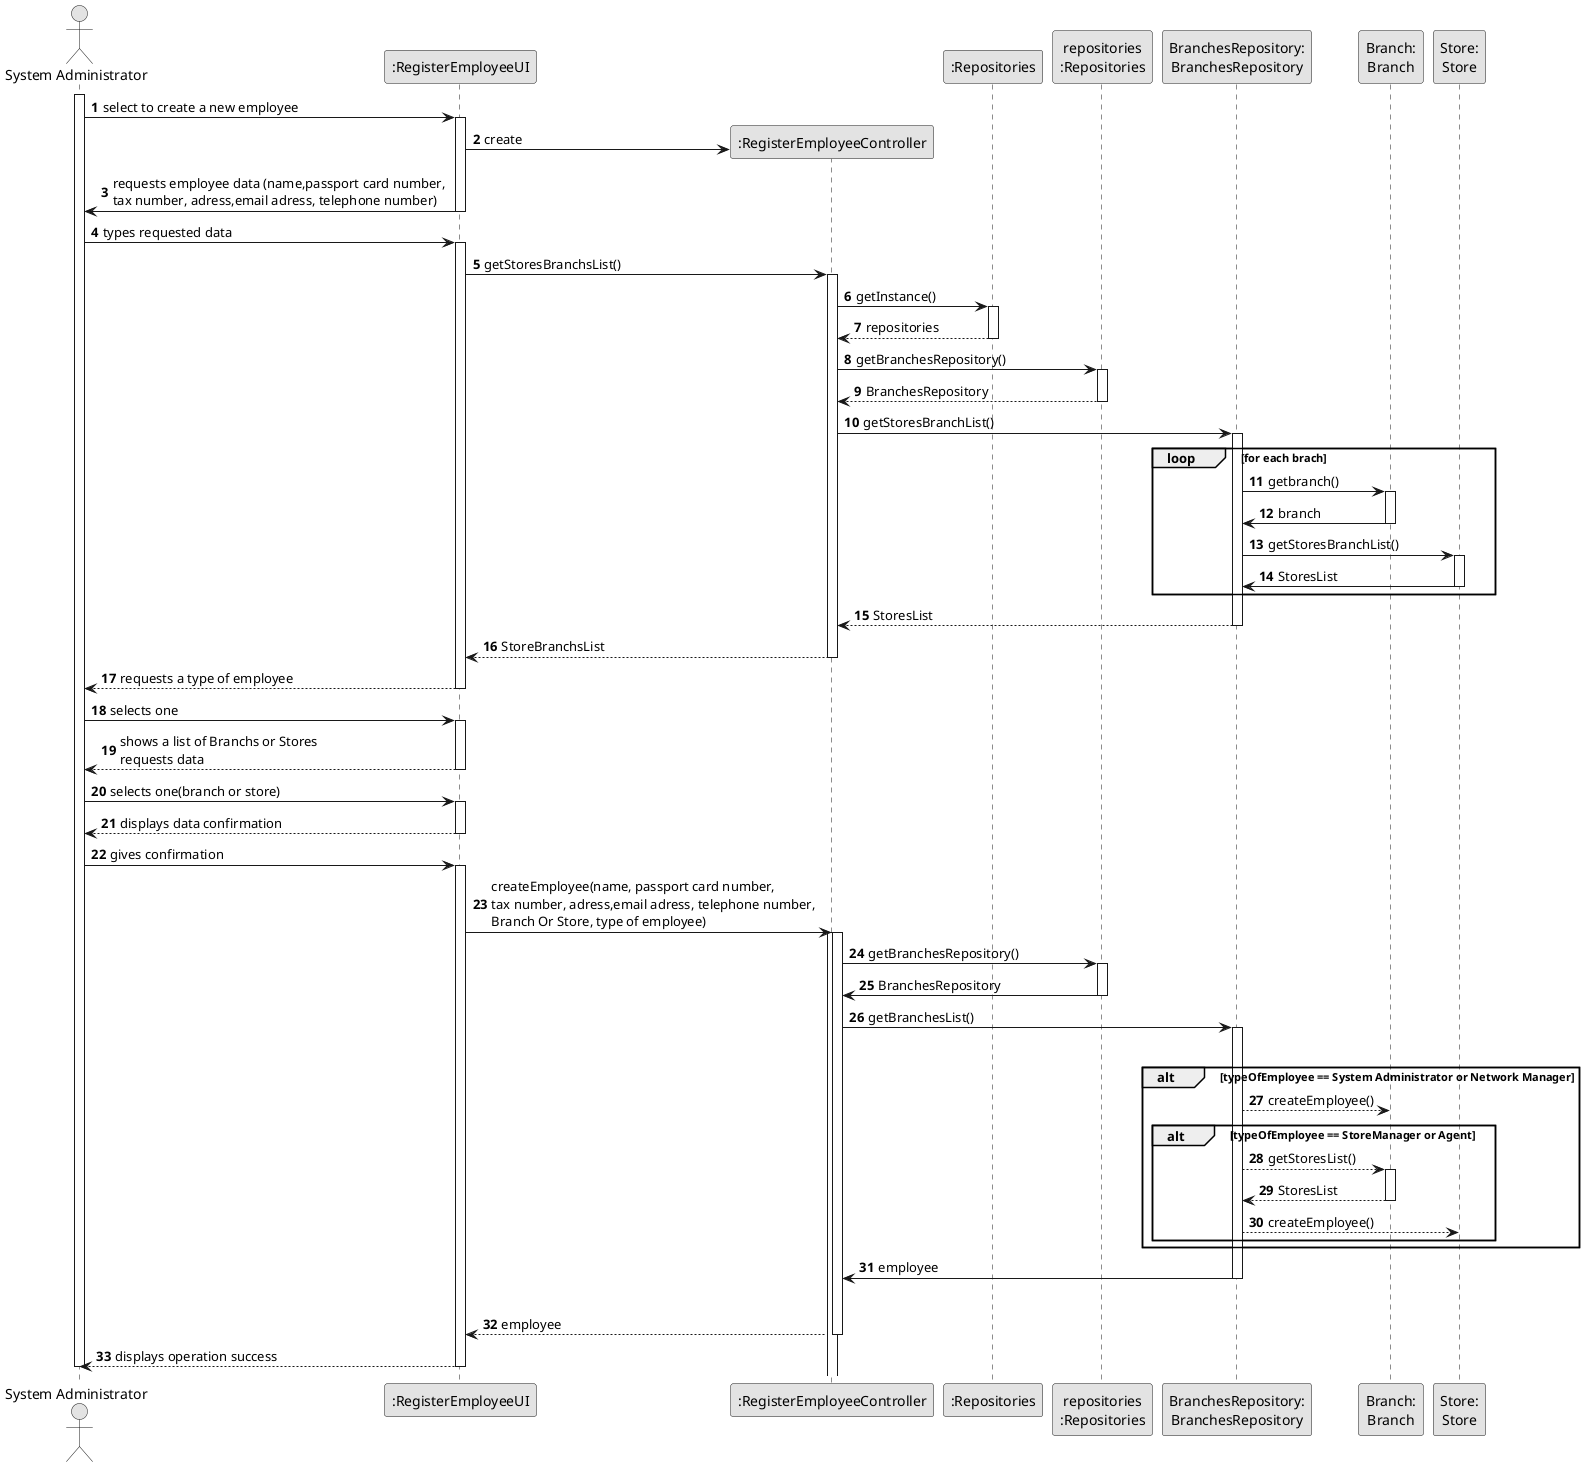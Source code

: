 @startuml
skinparam monochrome true
skinparam packageStyle rectangle
skinparam shadowing false

autonumber

'hide footbox
actor "System Administrator" as ADM
participant ":RegisterEmployeeUI" as UI
participant ":RegisterEmployeeController" as CTRL
participant ":Repositories" as RepositorySingleton
participant "repositories\n:Repositories" as PLAT
participant "BranchesRepository:\nBranchesRepository" as TaskCategoryRepository
participant "Branch:\nBranch" as branch
participant "Store:\nStore" as store


activate ADM

        ADM -> UI : select to create a new employee
        activate UI




'            UI --> ADM : requests data (reference, description,  informal \n description, technical description, duration, cost)
            'create CTRL
            UI -> CTRL** : create





        UI -> ADM : requests employee data (name,passport card number, \ntax number, adress,email adress, telephone number)
                deactivate UI
                ADM -> UI : types requested data
                activate UI

            UI -> CTRL : getStoresBranchsList()
            activate CTRL

                CTRL -> RepositorySingleton : getInstance()
                                            activate RepositorySingleton

                                                RepositorySingleton --> CTRL: repositories
                                            deactivate RepositorySingleton

                CTRL -> PLAT : getBranchesRepository()
                                activate PLAT

                                    PLAT --> CTRL: BranchesRepository
                                deactivate PLAT

                CTRL -> TaskCategoryRepository : getStoresBranchList()
                activate TaskCategoryRepository

                    loop for each brach
                                        TaskCategoryRepository -> branch : getbranch()
                                        activate branch
                                        branch -> TaskCategoryRepository : branch
                                        deactivate  branch
                                            TaskCategoryRepository -> store : getStoresBranchList()
                                            activate store
                                            store -> TaskCategoryRepository : StoresList
                                            deactivate store



                                    deactivate branch
                                    end


                            TaskCategoryRepository --> CTRL : StoresList
                            deactivate TaskCategoryRepository
                CTRL --> UI : StoreBranchsList
            deactivate CTRL

            UI --> ADM : requests a type of employee
                    deactivate UI

                    ADM -> UI : selects one
                    activate UI

            UI --> ADM : shows a list of Branchs or Stores\nrequests data
        deactivate UI


    ADM -> UI : selects one(branch or store)
    activate UI



    UI --> ADM : displays data confirmation
    deactivate UI

    ADM -> UI : gives confirmation
    activate UI

        UI -> CTRL : createEmployee(name, passport card number, \ntax number, adress,email adress, telephone number,\nBranch Or Store, type of employee)
        activate CTRL


            activate CTRL


                CTRL -> PLAT : getBranchesRepository()
                activate PLAT

                    PLAT -> CTRL : BranchesRepository
                deactivate PLAT

                CTRL -> TaskCategoryRepository : getBranchesList()
                activate TaskCategoryRepository


            |||

            alt typeOfEmployee == System Administrator or Network Manager

                    TaskCategoryRepository --> branch : createEmployee()





                alt typeOfEmployee == StoreManager or Agent

                    TaskCategoryRepository --> branch : getStoresList()
                    activate branch
                    branch --> TaskCategoryRepository : StoresList
                    deactivate branch

                    TaskCategoryRepository --> store : createEmployee()



                end

            end


            TaskCategoryRepository -> CTRL : employee
            deactivate TaskCategoryRepository



            |||


            CTRL --> UI: employee

            deactivate CTRL
            UI --> ADM: displays operation success
    deactivate UI

deactivate ADM

@enduml